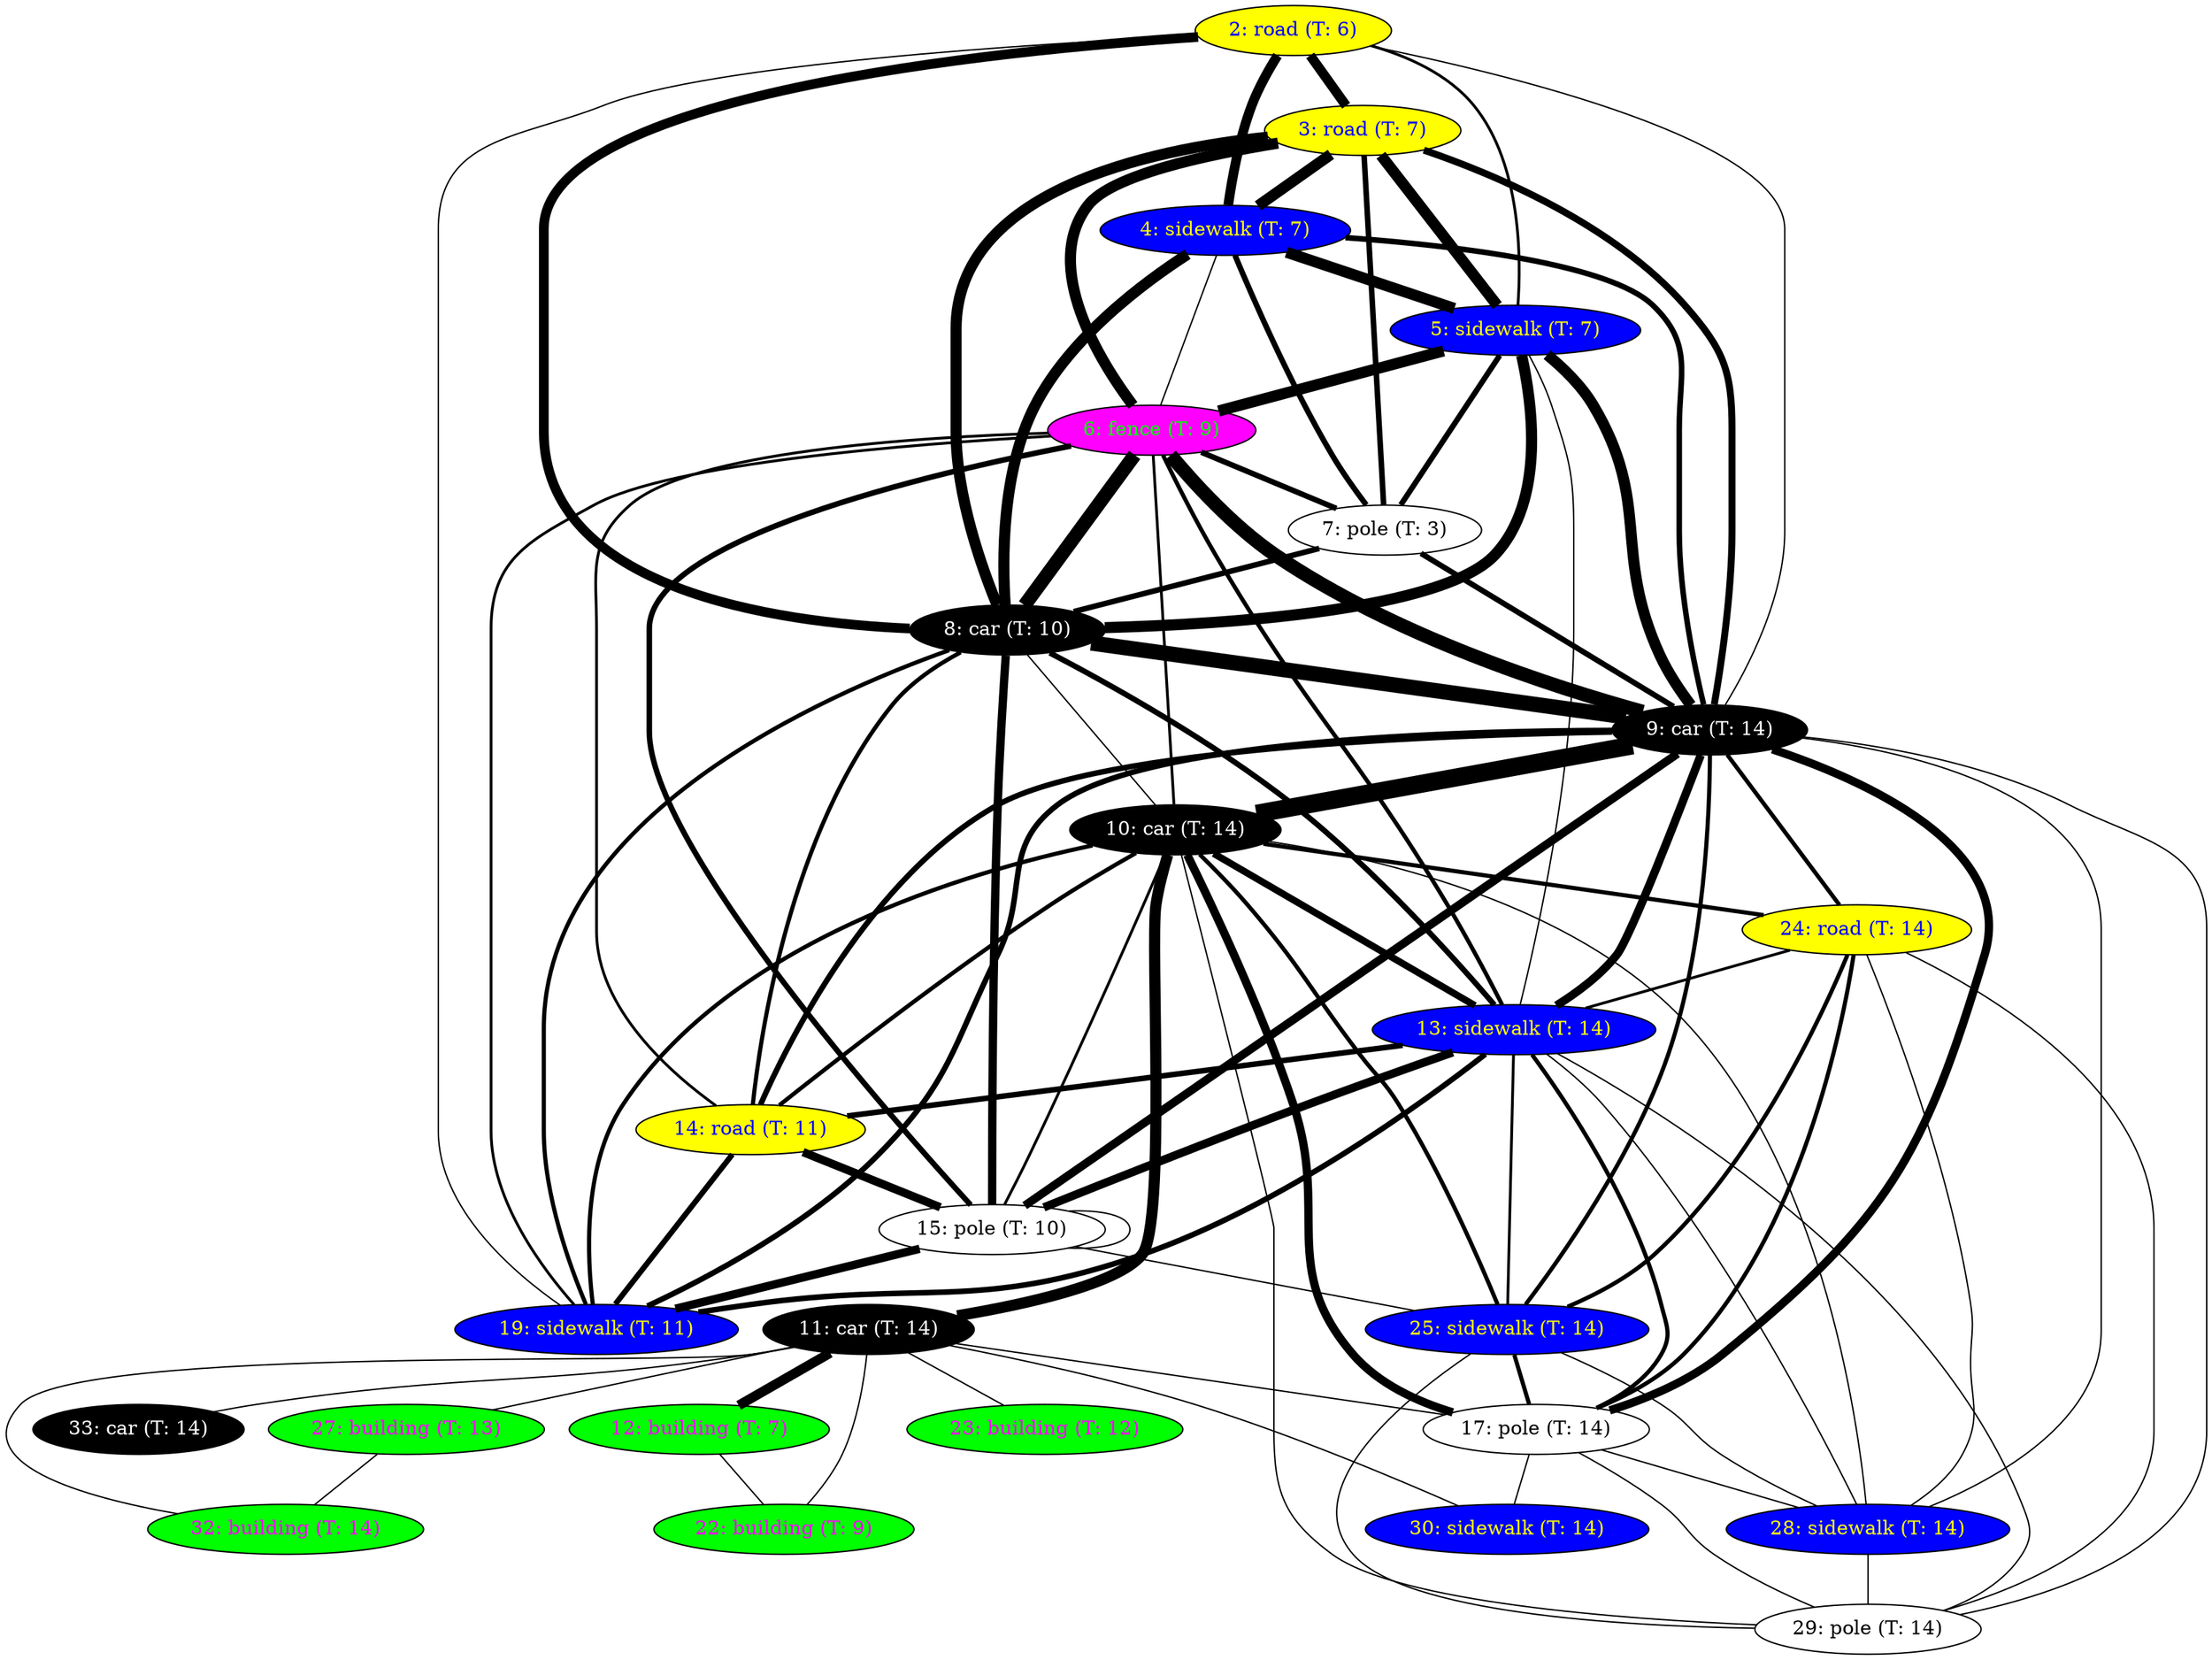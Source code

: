 // Num vertices: 26
// Num edges: 92
graph semantic_graph {
	2 [ label="2: road (T: 6)", fillcolor="#ffff00", fontcolor="#0000ff", pos = "36.7961, 109.279!", style=filled ] // 3D pos: 36.7961 109.279 2.03078 // Observers: 0,12,24,36,48,59,70,
	3 [ label="3: road (T: 7)", fillcolor="#ffff00", fontcolor="#0000ff", pos = "41.6661, 117.603!", style=filled ] // 3D pos: 41.6661 117.603 1.64887 // Observers: 0,12,24,36,48,59,70,81,
	4 [ label="4: sidewalk (T: 7)", fillcolor="#0000ff", fontcolor="#ffff00", pos = "40.5729, 113.919!", style=filled ] // 3D pos: 40.5729 113.919 2.08202 // Observers: 0,12,24,36,48,59,70,81,
	5 [ label="5: sidewalk (T: 7)", fillcolor="#0000ff", fontcolor="#ffff00", pos = "39.7301, 122.02!", style=filled ] // 3D pos: 39.7301  122.02 2.08752 // Observers: 0,12,24,36,48,59,70,81,
	6 [ label="6: fence (T: 9)", fillcolor="#ff00ff", fontcolor="#00ff00", pos = "35.3698, 126.427!", style=filled ] // 3D pos: 35.3698 126.427  2.7455 // Observers: 0,12,24,36,48,59,70,81,92,106,
	7 [ label="7: pole (T: 3)", fillcolor="#ffffff", fontcolor="#000000", pos = "40.7771, 121.359!", style=filled ] // 3D pos: 40.7771 121.359 2.32973 // Observers: 0,12,24,36,
	8 [ label="8: car (T: 10)", fillcolor="#000000", fontcolor="#ffffff", pos = "36.3176, 120.909!", style=filled ] // 3D pos: 36.3176 120.909 2.31108 // Observers: 0,12,24,36,48,59,70,81,92,106,120,
	9 [ label="9: car (T: 14)", fillcolor="#000000", fontcolor="#ffffff", pos = "29.7477, 120.81!", style=filled ] // 3D pos: 29.7477  120.81 2.33007 // Observers: 0,12,24,36,48,59,70,81,92,106,120,132,149,157,
	10 [ label="10: car (T: 14)", fillcolor="#000000", fontcolor="#ffffff", pos = "22.5979, 120.637!", style=filled ] // 3D pos: 22.5979 120.637 2.38508 // Observers: 0,12,24,36,48,59,70,81,106,120,132,149,157,
	11 [ label="11: car (T: 14)", fillcolor="#000000", fontcolor="#ffffff", pos = "6.30613, 119.093!", style=filled ] // 3D pos: 6.30613 119.093 2.39058 // Observers: 0,12,24,36,48,59,70,81,
	12 [ label="12: building (T: 7)", fillcolor="#00ff00", fontcolor="#ff00ff", pos = "4.7421, 112.976!", style=filled ] // 3D pos:  4.7421 112.976 12.6003 // Observers: 12,12,24,36,48,59,70,81,
	13 [ label="13: sidewalk (T: 14)", fillcolor="#0000ff", fontcolor="#ffff00", pos = "26.5966, 123.624!", style=filled ] // 3D pos: 26.5966 123.624  1.8158 // Observers: 81,81,92,106,120,132,157,
	14 [ label="14: road (T: 11)", fillcolor="#ffff00", fontcolor="#0000ff", pos = "36.5167, 117.516!", style=filled ] // 3D pos: 36.5167 117.516 1.63895 // Observers: 92,92,106,120,132,
	15 [ label="15: pole (T: 10)", fillcolor="#ffffff", fontcolor="#000000", pos = "33.0259, 113.016!", style=filled ] // 3D pos: 33.0259 113.016  2.1818 // Observers: 92,92,106,106,106,120,120,
	17 [ label="17: pole (T: 14)", fillcolor="#ffffff", fontcolor="#000000", pos = "19.068, 122.329!", style=filled ] // 3D pos:  19.068 122.329 6.60728 // Observers: 92,92,106,120,132,149,157,
	19 [ label="19: sidewalk (T: 11)", fillcolor="#0000ff", fontcolor="#ffff00", pos = "35.1822, 113.948!", style=filled ] // 3D pos: 35.1822 113.948 2.04236 // Observers: 92,92,106,120,132,
	22 [ label="22: building (T: 9)", fillcolor="#00ff00", fontcolor="#ff00ff", pos = "1.26734, 113.66!", style=filled ] // 3D pos: 1.26734  113.66 11.5494 // Observers: 92,92,
	23 [ label="23: building (T: 12)", fillcolor="#00ff00", fontcolor="#ff00ff", pos = "-14.8492, 114.177!", style=filled ] // 3D pos: -14.8492 114.177 13.1562 // Observers: 141,
	24 [ label="24: road (T: 14)", fillcolor="#ffff00", fontcolor="#0000ff", pos = "30.2084, 117.479!", style=filled ] // 3D pos: 30.2084 117.479   1.634 // Observers: 141,149,157,
	25 [ label="25: sidewalk (T: 14)", fillcolor="#0000ff", fontcolor="#ffff00", pos = "28.9583, 114.081!", style=filled ] // 3D pos: 28.9583 114.081 2.03383 // Observers: 141,149,157,
	27 [ label="27: building (T: 13)", fillcolor="#00ff00", fontcolor="#ff00ff", pos = "-4.47406, 112.941!", style=filled ] // 3D pos: -4.47406 112.941  11.009 // Observers: 149,149,
	28 [ label="28: sidewalk (T: 14)", fillcolor="#0000ff", fontcolor="#ffff00", pos = "21.0935, 123.327!", style=filled ] // 3D pos: 21.0935 123.327 1.95101 // Observers: 157,157,
	29 [ label="29: pole (T: 14)", fillcolor="#ffffff", fontcolor="#000000", pos = "23.6705, 121.896!", style=filled ] // 3D pos: 23.6705 121.896 2.29383 // Observers: 157,157,
	30 [ label="30: sidewalk (T: 14)", fillcolor="#0000ff", fontcolor="#ffff00", pos = "6.60702, 123.481!", style=filled ] // 3D pos: 6.60702 123.481 1.75484 // Observers: 157,157,
	32 [ label="32: building (T: 14)", fillcolor="#00ff00", fontcolor="#ff00ff", pos = "-8.74272, 113.666!", style=filled ] // 3D pos: -8.74272 113.666  11.293 // Observers: 157,157,
	33 [ label="33: car (T: 14)", fillcolor="#000000", fontcolor="#ffffff", pos = "7.99192, 108.31!", style=filled ] // 3D pos: 7.99192  108.31 2.29295 // Observers: 157,157,
	2--3 [ penwidth=7 ]
	2--4 [ penwidth=7 ]
	2--8 [ penwidth=7 ]
	3--4 [ penwidth=8 ]
	3--5 [ penwidth=8 ]
	3--6 [ penwidth=8 ]
	3--7 [ penwidth=4 ]
	3--8 [ penwidth=8 ]
	4--5 [ penwidth=8 ]
	4--7 [ penwidth=4 ]
	4--8 [ penwidth=8 ]
	5--6 [ penwidth=8 ]
	5--7 [ penwidth=4 ]
	5--8 [ penwidth=8 ]
	5--9 [ penwidth=8 ]
	6--7 [ penwidth=4 ]
	6--8 [ penwidth=10 ]
	6--9 [ penwidth=10 ]
	7--8 [ penwidth=4 ]
	7--9 [ penwidth=4 ]
	8--9 [ penwidth=11 ]
	9--10 [ penwidth=13 ]
	10--11 [ penwidth=8 ]
	11--12 [ penwidth=7 ]
	3--9 [ penwidth=5 ]
	4--9 [ penwidth=4 ]
	2--5 [ penwidth=2 ]
	2--9 [ penwidth=1 ]
	4--6 [ penwidth=1 ]
	5--13 [ penwidth=1 ]
	6--13 [ penwidth=3 ]
	8--13 [ penwidth=4 ]
	9--13 [ penwidth=6 ]
	10--13 [ penwidth=5 ]
	13--14 [ penwidth=4 ]
	13--15 [ penwidth=6 ]
	13--17 [ penwidth=3 ]
	6--14 [ penwidth=2 ]
	6--19 [ penwidth=2 ]
	6--15 [ penwidth=4 ]
	8--14 [ penwidth=3 ]
	8--19 [ penwidth=3 ]
	8--15 [ penwidth=6 ]
	9--14 [ penwidth=4 ]
	9--19 [ penwidth=4 ]
	9--15 [ penwidth=6 ]
	9--17 [ penwidth=6 ]
	14--19 [ penwidth=4 ]
	14--15 [ penwidth=6 ]
	15--19 [ penwidth=6 ]
	11--17 [ penwidth=1 ]
	11--22 [ penwidth=1 ]
	10--6 [ penwidth=2 ]
	10--17 [ penwidth=6 ]
	2--19 [ penwidth=1 ]
	12--22 [ penwidth=1 ]
	19--13 [ penwidth=4 ]
	15--15 [ penwidth=1 ]
	14--10 [ penwidth=3 ]
	19--10 [ penwidth=3 ]
	15--10 [ penwidth=2 ]
	8--10 [ penwidth=1 ]
	24--25 [ penwidth=3 ]
	11--23 [ penwidth=1 ]
	10--24 [ penwidth=3 ]
	10--25 [ penwidth=3 ]
	9--24 [ penwidth=3 ]
	9--25 [ penwidth=3 ]
	15--25 [ penwidth=1 ]
	24--17 [ penwidth=3 ]
	25--17 [ penwidth=3 ]
	11--27 [ penwidth=1 ]
	24--28 [ penwidth=1 ]
	24--13 [ penwidth=2 ]
	24--29 [ penwidth=1 ]
	25--28 [ penwidth=1 ]
	25--13 [ penwidth=2 ]
	25--29 [ penwidth=1 ]
	13--28 [ penwidth=1 ]
	13--29 [ penwidth=1 ]
	17--28 [ penwidth=1 ]
	17--30 [ penwidth=1 ]
	17--29 [ penwidth=1 ]
	9--28 [ penwidth=1 ]
	9--29 [ penwidth=1 ]
	10--28 [ penwidth=1 ]
	10--29 [ penwidth=1 ]
	28--29 [ penwidth=1 ]
	11--30 [ penwidth=1 ]
	11--32 [ penwidth=1 ]
	11--33 [ penwidth=1 ]
	27--32 [ penwidth=1 ]
}